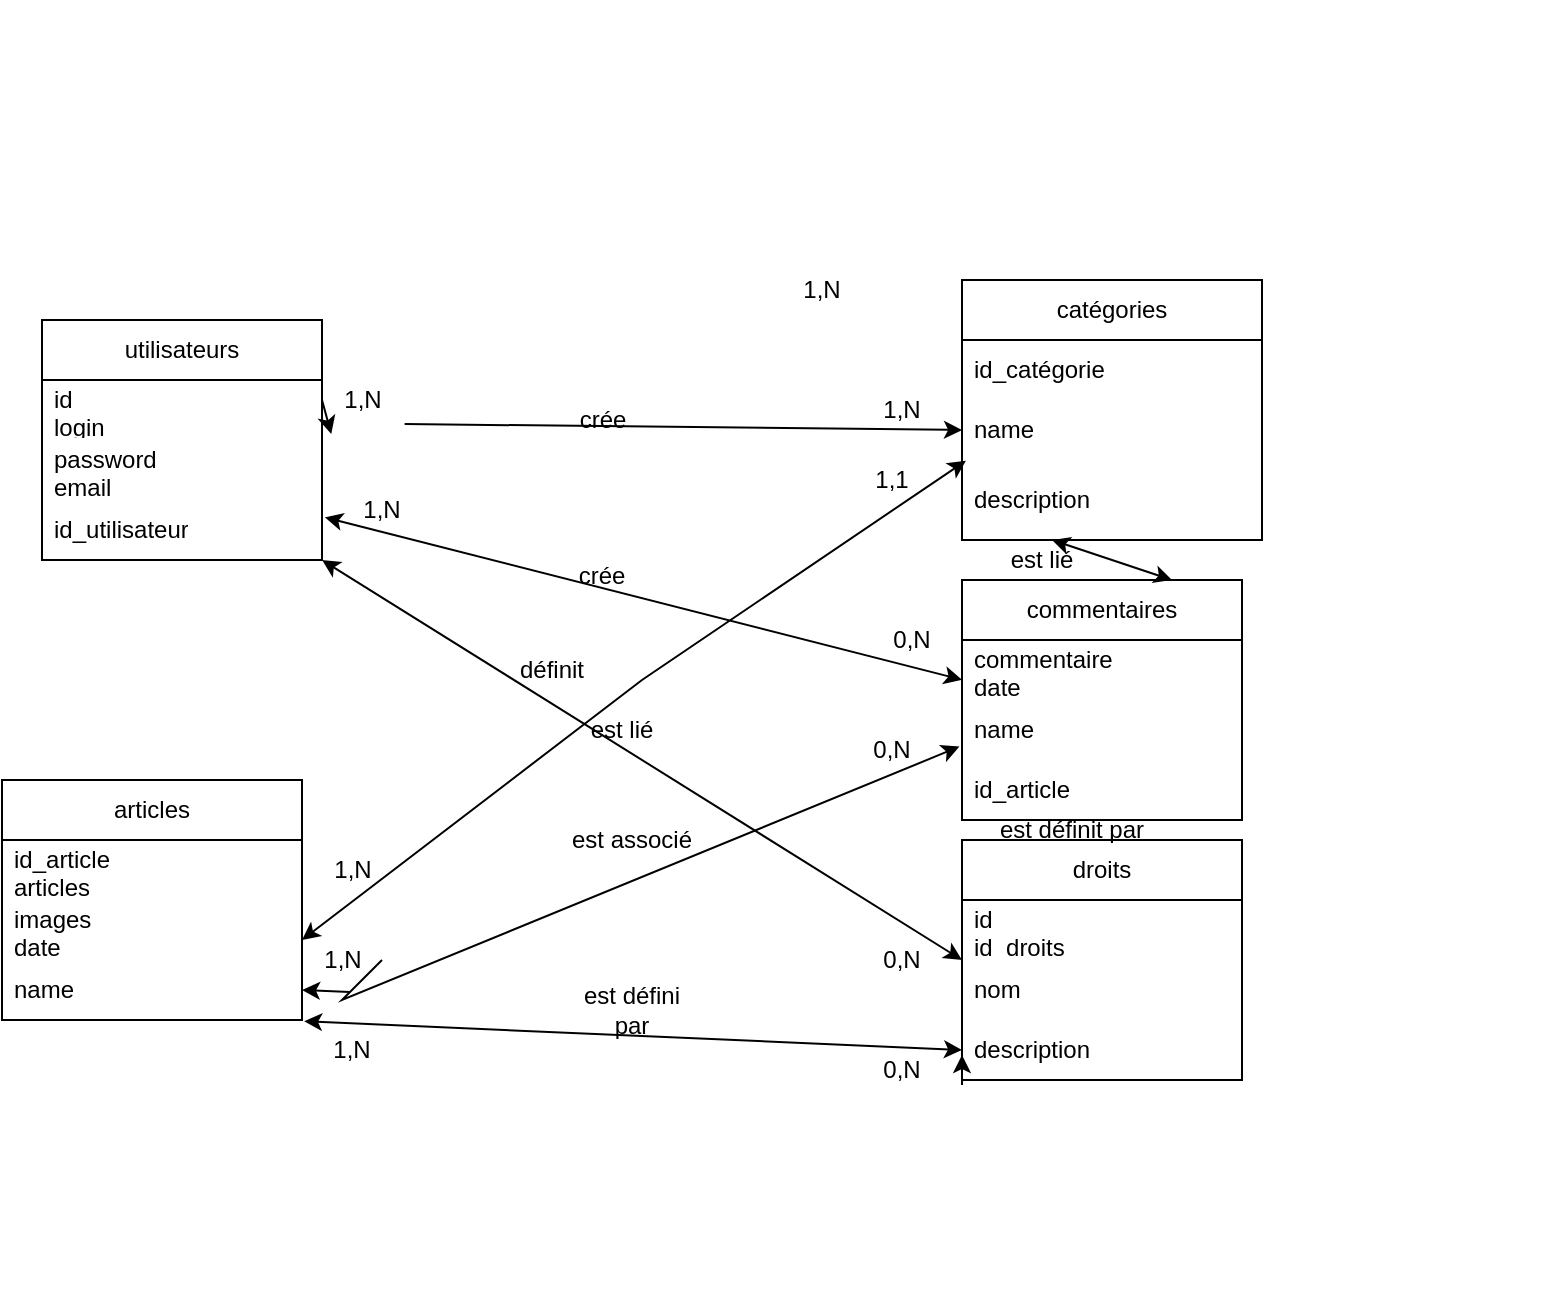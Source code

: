 <mxfile version="20.8.16" type="device"><diagram name="Page-1" id="Ocymy6Bdwkq4SIVPWca4"><mxGraphModel dx="678" dy="1600" grid="1" gridSize="10" guides="1" tooltips="1" connect="1" arrows="1" fold="1" page="1" pageScale="1" pageWidth="827" pageHeight="1169" math="0" shadow="0"><root><mxCell id="0"/><mxCell id="1" parent="0"/><mxCell id="FkKZJ0L7slcoTyJY1JR--1" value="utilisateurs" style="swimlane;fontStyle=0;childLayout=stackLayout;horizontal=1;startSize=30;horizontalStack=0;resizeParent=1;resizeParentMax=0;resizeLast=0;collapsible=1;marginBottom=0;whiteSpace=wrap;html=1;" parent="1" vertex="1"><mxGeometry x="60" y="50" width="140" height="120" as="geometry"/></mxCell><mxCell id="FkKZJ0L7slcoTyJY1JR--2" value="id&lt;br&gt;login" style="text;strokeColor=none;fillColor=none;align=left;verticalAlign=middle;spacingLeft=4;spacingRight=4;overflow=hidden;points=[[0,0.5],[1,0.5]];portConstraint=eastwest;rotatable=0;whiteSpace=wrap;html=1;" parent="FkKZJ0L7slcoTyJY1JR--1" vertex="1"><mxGeometry y="30" width="140" height="30" as="geometry"/></mxCell><mxCell id="FkKZJ0L7slcoTyJY1JR--3" value="password&lt;br&gt;email" style="text;strokeColor=none;fillColor=none;align=left;verticalAlign=middle;spacingLeft=4;spacingRight=4;overflow=hidden;points=[[0,0.5],[1,0.5]];portConstraint=eastwest;rotatable=0;whiteSpace=wrap;html=1;" parent="FkKZJ0L7slcoTyJY1JR--1" vertex="1"><mxGeometry y="60" width="140" height="30" as="geometry"/></mxCell><mxCell id="FkKZJ0L7slcoTyJY1JR--4" value="id_utilisateur" style="text;strokeColor=none;fillColor=none;align=left;verticalAlign=middle;spacingLeft=4;spacingRight=4;overflow=hidden;points=[[0,0.5],[1,0.5]];portConstraint=eastwest;rotatable=0;whiteSpace=wrap;html=1;" parent="FkKZJ0L7slcoTyJY1JR--1" vertex="1"><mxGeometry y="90" width="140" height="30" as="geometry"/></mxCell><mxCell id="FkKZJ0L7slcoTyJY1JR--5" value="catégories" style="swimlane;fontStyle=0;childLayout=stackLayout;horizontal=1;startSize=30;horizontalStack=0;resizeParent=1;resizeParentMax=0;resizeLast=0;collapsible=1;marginBottom=0;whiteSpace=wrap;html=1;" parent="1" vertex="1"><mxGeometry x="520" y="30" width="150" height="130" as="geometry"/></mxCell><mxCell id="FkKZJ0L7slcoTyJY1JR--6" value="id_catégorie&lt;br&gt;" style="text;strokeColor=none;fillColor=none;align=left;verticalAlign=middle;spacingLeft=4;spacingRight=4;overflow=hidden;points=[[0,0.5],[1,0.5]];portConstraint=eastwest;rotatable=0;whiteSpace=wrap;html=1;" parent="FkKZJ0L7slcoTyJY1JR--5" vertex="1"><mxGeometry y="30" width="150" height="30" as="geometry"/></mxCell><mxCell id="FkKZJ0L7slcoTyJY1JR--7" value="name" style="text;strokeColor=none;fillColor=none;align=left;verticalAlign=middle;spacingLeft=4;spacingRight=4;overflow=hidden;points=[[0,0.5],[1,0.5]];portConstraint=eastwest;rotatable=0;whiteSpace=wrap;html=1;" parent="FkKZJ0L7slcoTyJY1JR--5" vertex="1"><mxGeometry y="60" width="150" height="30" as="geometry"/></mxCell><mxCell id="FkKZJ0L7slcoTyJY1JR--8" value="description" style="text;strokeColor=none;fillColor=none;align=left;verticalAlign=middle;spacingLeft=4;spacingRight=4;overflow=hidden;points=[[0,0.5],[1,0.5]];portConstraint=eastwest;rotatable=0;whiteSpace=wrap;html=1;" parent="FkKZJ0L7slcoTyJY1JR--5" vertex="1"><mxGeometry y="90" width="150" height="40" as="geometry"/></mxCell><mxCell id="FkKZJ0L7slcoTyJY1JR--9" value="articles" style="swimlane;fontStyle=0;childLayout=stackLayout;horizontal=1;startSize=30;horizontalStack=0;resizeParent=1;resizeParentMax=0;resizeLast=0;collapsible=1;marginBottom=0;whiteSpace=wrap;html=1;" parent="1" vertex="1"><mxGeometry x="40" y="280" width="150" height="120" as="geometry"/></mxCell><mxCell id="FkKZJ0L7slcoTyJY1JR--10" value="id_article&lt;br&gt;articles" style="text;strokeColor=none;fillColor=none;align=left;verticalAlign=middle;spacingLeft=4;spacingRight=4;overflow=hidden;points=[[0,0.5],[1,0.5]];portConstraint=eastwest;rotatable=0;whiteSpace=wrap;html=1;" parent="FkKZJ0L7slcoTyJY1JR--9" vertex="1"><mxGeometry y="30" width="150" height="30" as="geometry"/></mxCell><mxCell id="FkKZJ0L7slcoTyJY1JR--11" value="images&lt;br&gt;date" style="text;strokeColor=none;fillColor=none;align=left;verticalAlign=middle;spacingLeft=4;spacingRight=4;overflow=hidden;points=[[0,0.5],[1,0.5]];portConstraint=eastwest;rotatable=0;whiteSpace=wrap;html=1;" parent="FkKZJ0L7slcoTyJY1JR--9" vertex="1"><mxGeometry y="60" width="150" height="30" as="geometry"/></mxCell><mxCell id="FkKZJ0L7slcoTyJY1JR--12" value="name" style="text;strokeColor=none;fillColor=none;align=left;verticalAlign=middle;spacingLeft=4;spacingRight=4;overflow=hidden;points=[[0,0.5],[1,0.5]];portConstraint=eastwest;rotatable=0;whiteSpace=wrap;html=1;" parent="FkKZJ0L7slcoTyJY1JR--9" vertex="1"><mxGeometry y="90" width="150" height="30" as="geometry"/></mxCell><mxCell id="FkKZJ0L7slcoTyJY1JR--13" value="commentaires" style="swimlane;fontStyle=0;childLayout=stackLayout;horizontal=1;startSize=30;horizontalStack=0;resizeParent=1;resizeParentMax=0;resizeLast=0;collapsible=1;marginBottom=0;whiteSpace=wrap;html=1;" parent="1" vertex="1"><mxGeometry x="520" y="180" width="140" height="120" as="geometry"/></mxCell><mxCell id="FkKZJ0L7slcoTyJY1JR--14" value="commentaire&lt;br&gt;date" style="text;strokeColor=none;fillColor=none;align=left;verticalAlign=middle;spacingLeft=4;spacingRight=4;overflow=hidden;points=[[0,0.5],[1,0.5]];portConstraint=eastwest;rotatable=0;whiteSpace=wrap;html=1;" parent="FkKZJ0L7slcoTyJY1JR--13" vertex="1"><mxGeometry y="30" width="140" height="30" as="geometry"/></mxCell><mxCell id="FkKZJ0L7slcoTyJY1JR--15" value="name" style="text;strokeColor=none;fillColor=none;align=left;verticalAlign=middle;spacingLeft=4;spacingRight=4;overflow=hidden;points=[[0,0.5],[1,0.5]];portConstraint=eastwest;rotatable=0;whiteSpace=wrap;html=1;" parent="FkKZJ0L7slcoTyJY1JR--13" vertex="1"><mxGeometry y="60" width="140" height="30" as="geometry"/></mxCell><mxCell id="FkKZJ0L7slcoTyJY1JR--16" value="id_article" style="text;strokeColor=none;fillColor=none;align=left;verticalAlign=middle;spacingLeft=4;spacingRight=4;overflow=hidden;points=[[0,0.5],[1,0.5]];portConstraint=eastwest;rotatable=0;whiteSpace=wrap;html=1;" parent="FkKZJ0L7slcoTyJY1JR--13" vertex="1"><mxGeometry y="90" width="140" height="30" as="geometry"/></mxCell><mxCell id="FkKZJ0L7slcoTyJY1JR--17" value="droits" style="swimlane;fontStyle=0;childLayout=stackLayout;horizontal=1;startSize=30;horizontalStack=0;resizeParent=1;resizeParentMax=0;resizeLast=0;collapsible=1;marginBottom=0;whiteSpace=wrap;html=1;" parent="1" vertex="1"><mxGeometry x="520" y="310" width="140" height="120" as="geometry"/></mxCell><mxCell id="FkKZJ0L7slcoTyJY1JR--18" value="id&lt;br&gt;id_droits" style="text;strokeColor=none;fillColor=none;align=left;verticalAlign=middle;spacingLeft=4;spacingRight=4;overflow=hidden;points=[[0,0.5],[1,0.5]];portConstraint=eastwest;rotatable=0;whiteSpace=wrap;html=1;" parent="FkKZJ0L7slcoTyJY1JR--17" vertex="1"><mxGeometry y="30" width="140" height="30" as="geometry"/></mxCell><mxCell id="FkKZJ0L7slcoTyJY1JR--19" value="nom" style="text;strokeColor=none;fillColor=none;align=left;verticalAlign=middle;spacingLeft=4;spacingRight=4;overflow=hidden;points=[[0,0.5],[1,0.5]];portConstraint=eastwest;rotatable=0;whiteSpace=wrap;html=1;" parent="FkKZJ0L7slcoTyJY1JR--17" vertex="1"><mxGeometry y="60" width="140" height="30" as="geometry"/></mxCell><mxCell id="FkKZJ0L7slcoTyJY1JR--20" value="description" style="text;strokeColor=none;fillColor=none;align=left;verticalAlign=middle;spacingLeft=4;spacingRight=4;overflow=hidden;points=[[0,0.5],[1,0.5]];portConstraint=eastwest;rotatable=0;whiteSpace=wrap;html=1;" parent="FkKZJ0L7slcoTyJY1JR--17" vertex="1"><mxGeometry y="90" width="140" height="30" as="geometry"/></mxCell><mxCell id="FkKZJ0L7slcoTyJY1JR--22" value="crée" style="text;html=1;align=center;verticalAlign=middle;resizable=0;points=[];autosize=1;strokeColor=none;fillColor=none;" parent="1" vertex="1"><mxGeometry x="315" y="85" width="50" height="30" as="geometry"/></mxCell><mxCell id="FkKZJ0L7slcoTyJY1JR--24" value="" style="endArrow=none;startArrow=classic;html=1;rounded=0;exitX=1.033;exitY=0.9;exitDx=0;exitDy=0;exitPerimeter=0;entryX=0;entryY=0.5;entryDx=0;entryDy=0;" parent="1" source="FkKZJ0L7slcoTyJY1JR--2" target="FkKZJ0L7slcoTyJY1JR--23" edge="1"><mxGeometry width="50" height="50" relative="1" as="geometry"><mxPoint x="204.62" y="107" as="sourcePoint"/><mxPoint x="520" y="105" as="targetPoint"/></mxGeometry></mxCell><mxCell id="FkKZJ0L7slcoTyJY1JR--23" value="1,N" style="text;html=1;align=center;verticalAlign=middle;resizable=0;points=[];autosize=1;strokeColor=none;fillColor=none;" parent="1" vertex="1"><mxGeometry x="200" y="75" width="40" height="30" as="geometry"/></mxCell><mxCell id="FkKZJ0L7slcoTyJY1JR--21" value="" style="endArrow=classic;startArrow=none;html=1;rounded=0;exitX=1.033;exitY=0.9;exitDx=0;exitDy=0;exitPerimeter=0;entryX=0;entryY=0.5;entryDx=0;entryDy=0;" parent="1" source="FkKZJ0L7slcoTyJY1JR--23" target="FkKZJ0L7slcoTyJY1JR--7" edge="1"><mxGeometry width="50" height="50" relative="1" as="geometry"><mxPoint x="380" y="230" as="sourcePoint"/><mxPoint x="510" y="107" as="targetPoint"/></mxGeometry></mxCell><mxCell id="FkKZJ0L7slcoTyJY1JR--26" value="" style="endArrow=classic;startArrow=classic;html=1;rounded=0;entryX=0.013;entryY=1.011;entryDx=0;entryDy=0;entryPerimeter=0;" parent="1" target="FkKZJ0L7slcoTyJY1JR--7" edge="1"><mxGeometry width="50" height="50" relative="1" as="geometry"><mxPoint x="190" y="360" as="sourcePoint"/><mxPoint x="440" y="180" as="targetPoint"/><Array as="points"><mxPoint x="190" y="360"/><mxPoint x="360" y="230"/></Array></mxGeometry></mxCell><mxCell id="FkKZJ0L7slcoTyJY1JR--27" value="est lié" style="text;html=1;strokeColor=none;fillColor=none;align=center;verticalAlign=middle;whiteSpace=wrap;rounded=0;" parent="1" vertex="1"><mxGeometry x="290" y="240" width="120" height="30" as="geometry"/></mxCell><mxCell id="FkKZJ0L7slcoTyJY1JR--28" value="1,N" style="text;html=1;strokeColor=none;fillColor=none;align=center;verticalAlign=middle;whiteSpace=wrap;rounded=0;" parent="1" vertex="1"><mxGeometry x="430" y="-110" width="120" height="410" as="geometry"/></mxCell><mxCell id="FkKZJ0L7slcoTyJY1JR--29" value="1,1" style="text;html=1;strokeColor=none;fillColor=none;align=center;verticalAlign=middle;whiteSpace=wrap;rounded=0;" parent="1" vertex="1"><mxGeometry x="380" y="120" width="210" height="20" as="geometry"/></mxCell><mxCell id="FkKZJ0L7slcoTyJY1JR--31" value="1,N" style="text;html=1;align=center;verticalAlign=middle;resizable=0;points=[];autosize=1;strokeColor=none;fillColor=none;" parent="1" vertex="1"><mxGeometry x="195" y="310" width="40" height="30" as="geometry"/></mxCell><mxCell id="zVV0ozAphNhu_bwqi2NV-1" value="" style="endArrow=classic;startArrow=classic;html=1;rounded=0;exitX=1.01;exitY=0.289;exitDx=0;exitDy=0;exitPerimeter=0;entryX=0.75;entryY=0.829;entryDx=0;entryDy=0;entryPerimeter=0;" edge="1" parent="1" source="FkKZJ0L7slcoTyJY1JR--4" target="FkKZJ0L7slcoTyJY1JR--28"><mxGeometry width="50" height="50" relative="1" as="geometry"><mxPoint x="380" y="210" as="sourcePoint"/><mxPoint x="430" y="160" as="targetPoint"/></mxGeometry></mxCell><mxCell id="zVV0ozAphNhu_bwqi2NV-2" value="&lt;br&gt;crée" style="text;html=1;strokeColor=none;fillColor=none;align=center;verticalAlign=middle;whiteSpace=wrap;rounded=0;" vertex="1" parent="1"><mxGeometry x="240" y="140" width="200" height="60" as="geometry"/></mxCell><mxCell id="zVV0ozAphNhu_bwqi2NV-6" value="0,N" style="text;html=1;strokeColor=none;fillColor=none;align=center;verticalAlign=middle;whiteSpace=wrap;rounded=0;" vertex="1" parent="1"><mxGeometry x="370" y="160" width="250" height="100" as="geometry"/></mxCell><mxCell id="zVV0ozAphNhu_bwqi2NV-7" value="" style="endArrow=classic;startArrow=none;html=1;rounded=0;exitX=1;exitY=0.5;exitDx=0;exitDy=0;entryX=0.595;entryY=1.033;entryDx=0;entryDy=0;entryPerimeter=0;" edge="1" parent="1" source="zVV0ozAphNhu_bwqi2NV-10" target="zVV0ozAphNhu_bwqi2NV-6"><mxGeometry width="50" height="50" relative="1" as="geometry"><mxPoint x="380" y="200" as="sourcePoint"/><mxPoint x="430" y="150" as="targetPoint"/><Array as="points"><mxPoint x="210" y="390"/></Array></mxGeometry></mxCell><mxCell id="zVV0ozAphNhu_bwqi2NV-8" value="est associé" style="text;html=1;strokeColor=none;fillColor=none;align=center;verticalAlign=middle;whiteSpace=wrap;rounded=0;" vertex="1" parent="1"><mxGeometry x="280" y="160" width="150" height="300" as="geometry"/></mxCell><mxCell id="zVV0ozAphNhu_bwqi2NV-9" value="0,N" style="text;html=1;strokeColor=none;fillColor=none;align=center;verticalAlign=middle;whiteSpace=wrap;rounded=0;" vertex="1" parent="1"><mxGeometry x="370" y="210" width="230" height="110" as="geometry"/></mxCell><mxCell id="zVV0ozAphNhu_bwqi2NV-11" value="" style="endArrow=none;startArrow=classic;html=1;rounded=0;exitX=1;exitY=0.5;exitDx=0;exitDy=0;entryX=0.595;entryY=1.033;entryDx=0;entryDy=0;entryPerimeter=0;" edge="1" parent="1" source="FkKZJ0L7slcoTyJY1JR--12" target="zVV0ozAphNhu_bwqi2NV-10"><mxGeometry width="50" height="50" relative="1" as="geometry"><mxPoint x="190" y="385" as="sourcePoint"/><mxPoint x="518.75" y="263.3" as="targetPoint"/></mxGeometry></mxCell><mxCell id="zVV0ozAphNhu_bwqi2NV-10" value="1,N" style="text;html=1;align=center;verticalAlign=middle;resizable=0;points=[];autosize=1;strokeColor=none;fillColor=none;" vertex="1" parent="1"><mxGeometry x="190" y="355" width="40" height="30" as="geometry"/></mxCell><mxCell id="zVV0ozAphNhu_bwqi2NV-3" value="1,N" style="text;html=1;strokeColor=none;fillColor=none;align=center;verticalAlign=middle;whiteSpace=wrap;rounded=0;" vertex="1" parent="1"><mxGeometry x="160" y="100" width="140" height="90" as="geometry"/></mxCell><mxCell id="zVV0ozAphNhu_bwqi2NV-14" value="" style="endArrow=classic;startArrow=classic;html=1;rounded=0;exitX=0;exitY=0;exitDx=0;exitDy=0;exitPerimeter=0;entryX=0.286;entryY=0.778;entryDx=0;entryDy=0;entryPerimeter=0;" edge="1" parent="1" source="FkKZJ0L7slcoTyJY1JR--19" target="zVV0ozAphNhu_bwqi2NV-3"><mxGeometry width="50" height="50" relative="1" as="geometry"><mxPoint x="380" y="330" as="sourcePoint"/><mxPoint x="430" y="280" as="targetPoint"/></mxGeometry></mxCell><mxCell id="zVV0ozAphNhu_bwqi2NV-15" value="définit" style="text;html=1;strokeColor=none;fillColor=none;align=center;verticalAlign=middle;whiteSpace=wrap;rounded=0;" vertex="1" parent="1"><mxGeometry x="200" y="130" width="230" height="190" as="geometry"/></mxCell><mxCell id="zVV0ozAphNhu_bwqi2NV-16" value="1,N" style="text;html=1;strokeColor=none;fillColor=none;align=center;verticalAlign=middle;whiteSpace=wrap;rounded=0;" vertex="1" parent="1"><mxGeometry x="220" y="-90" width="460" height="250" as="geometry"/></mxCell><mxCell id="zVV0ozAphNhu_bwqi2NV-17" value="0,N" style="text;html=1;strokeColor=none;fillColor=none;align=center;verticalAlign=middle;whiteSpace=wrap;rounded=0;" vertex="1" parent="1"><mxGeometry x="460" y="355" width="60" height="30" as="geometry"/></mxCell><mxCell id="zVV0ozAphNhu_bwqi2NV-19" value="" style="endArrow=classic;startArrow=classic;html=1;rounded=0;exitX=1.007;exitY=1.022;exitDx=0;exitDy=0;exitPerimeter=0;entryX=0;entryY=0.5;entryDx=0;entryDy=0;" edge="1" parent="1" source="FkKZJ0L7slcoTyJY1JR--12" target="FkKZJ0L7slcoTyJY1JR--20"><mxGeometry width="50" height="50" relative="1" as="geometry"><mxPoint x="180" y="330" as="sourcePoint"/><mxPoint x="230" y="280" as="targetPoint"/></mxGeometry></mxCell><mxCell id="zVV0ozAphNhu_bwqi2NV-20" value="1,N" style="text;html=1;strokeColor=none;fillColor=none;align=center;verticalAlign=middle;whiteSpace=wrap;rounded=0;" vertex="1" parent="1"><mxGeometry x="200" y="290" width="30" height="250" as="geometry"/></mxCell><mxCell id="zVV0ozAphNhu_bwqi2NV-21" value="0,N" style="text;html=1;strokeColor=none;fillColor=none;align=center;verticalAlign=middle;whiteSpace=wrap;rounded=0;" vertex="1" parent="1"><mxGeometry x="460" y="410" width="60" height="30" as="geometry"/></mxCell><mxCell id="zVV0ozAphNhu_bwqi2NV-22" style="edgeStyle=orthogonalEdgeStyle;rounded=0;orthogonalLoop=1;jettySize=auto;html=1;exitX=1;exitY=0.75;exitDx=0;exitDy=0;entryX=1;entryY=0.25;entryDx=0;entryDy=0;" edge="1" parent="1" source="zVV0ozAphNhu_bwqi2NV-21" target="zVV0ozAphNhu_bwqi2NV-21"><mxGeometry relative="1" as="geometry"/></mxCell><mxCell id="zVV0ozAphNhu_bwqi2NV-23" value="est défini par" style="text;html=1;strokeColor=none;fillColor=none;align=center;verticalAlign=middle;whiteSpace=wrap;rounded=0;" vertex="1" parent="1"><mxGeometry x="325" y="380" width="60" height="30" as="geometry"/></mxCell><mxCell id="zVV0ozAphNhu_bwqi2NV-25" value="" style="endArrow=classic;startArrow=classic;html=1;rounded=0;entryX=0.75;entryY=1;entryDx=0;entryDy=0;exitX=0.75;exitY=0;exitDx=0;exitDy=0;" edge="1" parent="1" source="FkKZJ0L7slcoTyJY1JR--13" target="zVV0ozAphNhu_bwqi2NV-16"><mxGeometry width="50" height="50" relative="1" as="geometry"><mxPoint x="340" y="320" as="sourcePoint"/><mxPoint x="320" y="300" as="targetPoint"/></mxGeometry></mxCell><mxCell id="zVV0ozAphNhu_bwqi2NV-27" value="est lié" style="text;html=1;strokeColor=none;fillColor=none;align=center;verticalAlign=middle;whiteSpace=wrap;rounded=0;" vertex="1" parent="1"><mxGeometry x="530" y="155" width="60" height="30" as="geometry"/></mxCell><mxCell id="zVV0ozAphNhu_bwqi2NV-29" value="est définit par" style="text;html=1;strokeColor=none;fillColor=none;align=center;verticalAlign=middle;whiteSpace=wrap;rounded=0;" vertex="1" parent="1"><mxGeometry x="340" y="210" width="470" height="190" as="geometry"/></mxCell></root></mxGraphModel></diagram></mxfile>